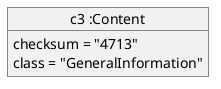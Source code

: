 @startuml
object "c3 :Content" as generalInformation {
    checksum = "4713"
    class = "GeneralInformation"
}
@enduml